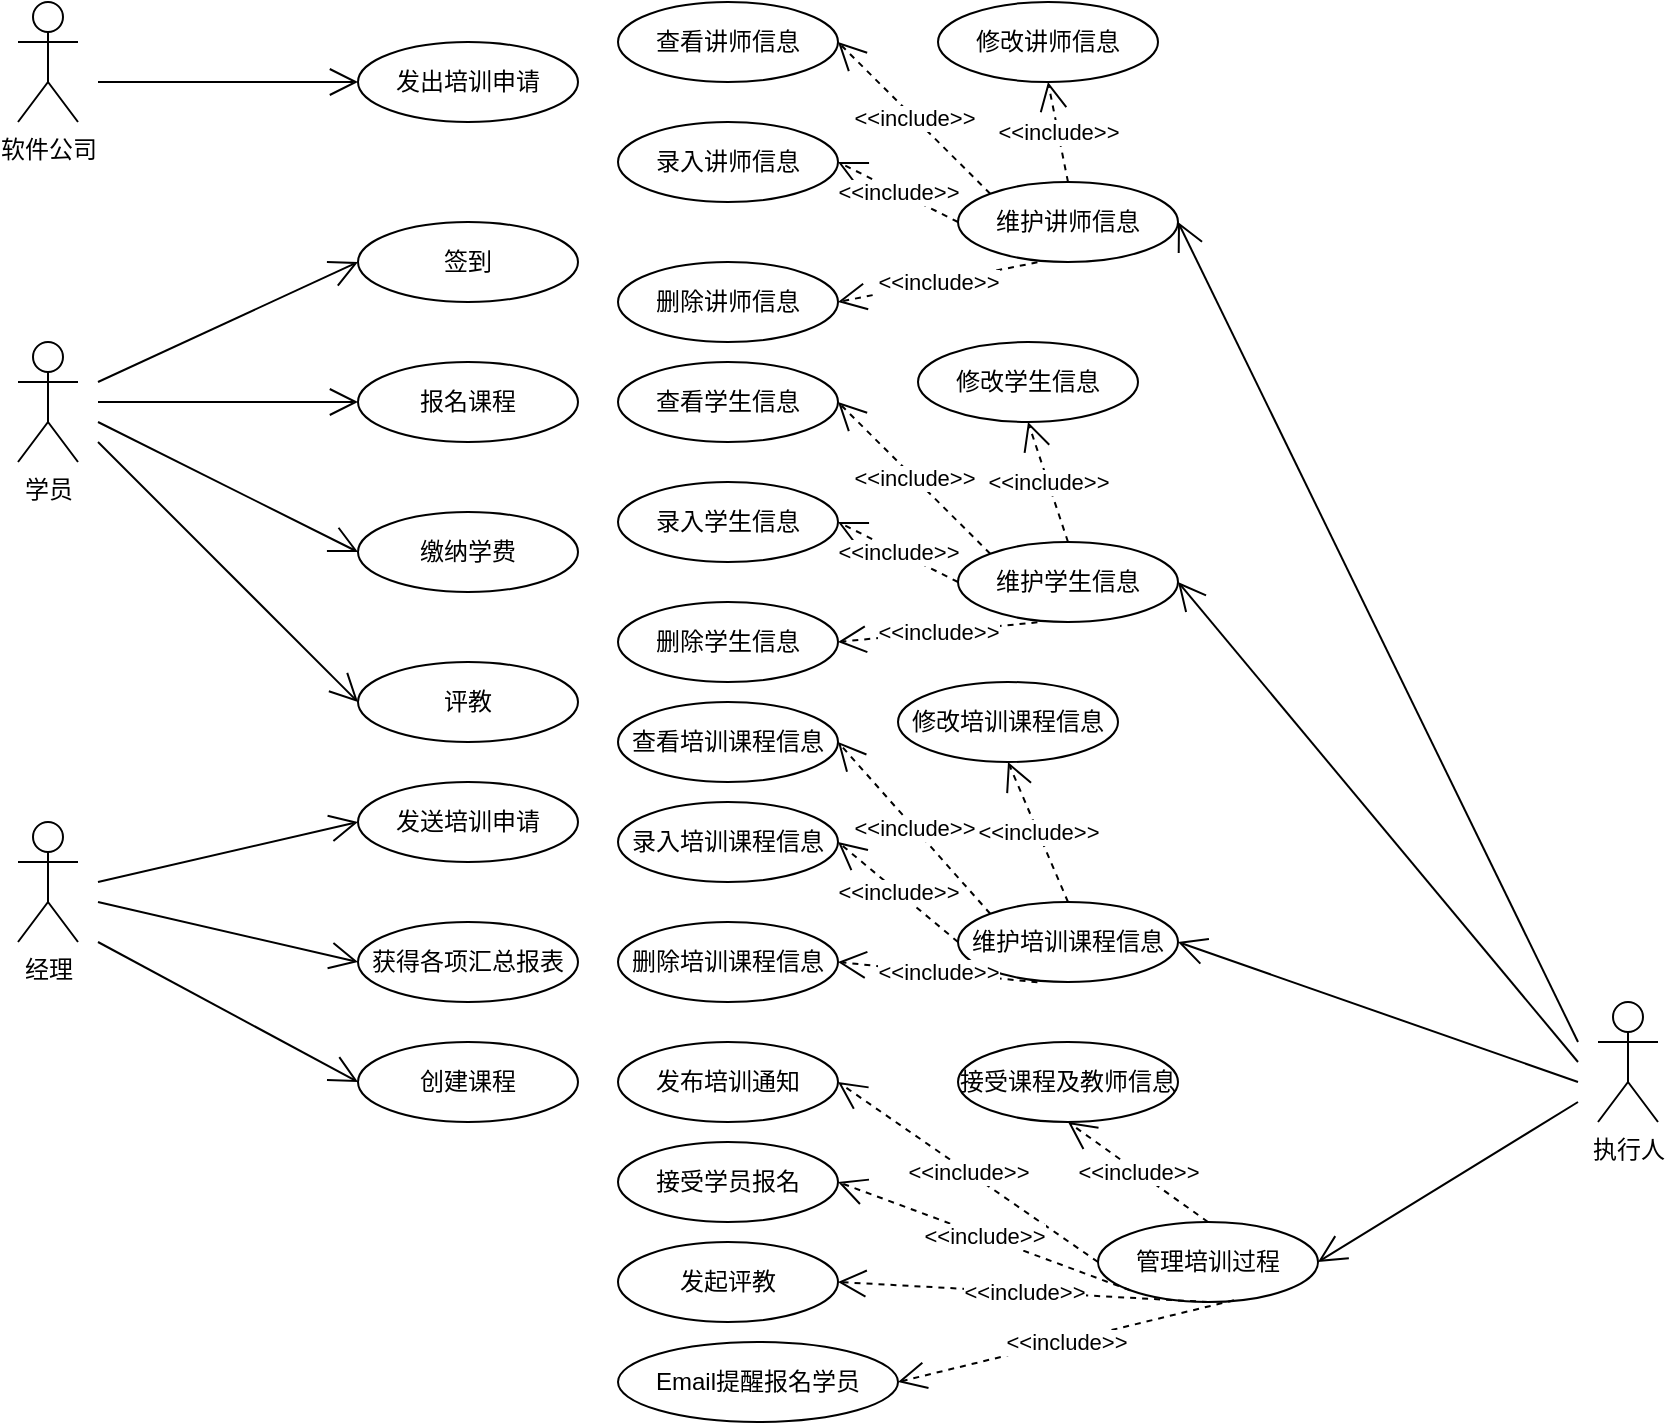 <mxfile version="21.1.2" type="device">
  <diagram name="第 1 页" id="WewvAywsZnRPqZBBMTS6">
    <mxGraphModel dx="1658" dy="1997" grid="1" gridSize="10" guides="1" tooltips="1" connect="1" arrows="1" fold="1" page="1" pageScale="1" pageWidth="827" pageHeight="1169" math="0" shadow="0">
      <root>
        <mxCell id="0" />
        <mxCell id="1" parent="0" />
        <mxCell id="vT3S1yLVx-ziakN3UcTS-1" value="软件公司" style="shape=umlActor;verticalLabelPosition=bottom;verticalAlign=top;html=1;outlineConnect=0;" parent="1" vertex="1">
          <mxGeometry x="220" y="-270" width="30" height="60" as="geometry" />
        </mxCell>
        <mxCell id="vT3S1yLVx-ziakN3UcTS-2" value="执行人" style="shape=umlActor;verticalLabelPosition=bottom;verticalAlign=top;html=1;outlineConnect=0;" parent="1" vertex="1">
          <mxGeometry x="1010" y="230" width="30" height="60" as="geometry" />
        </mxCell>
        <mxCell id="vT3S1yLVx-ziakN3UcTS-3" value="学员" style="shape=umlActor;verticalLabelPosition=bottom;verticalAlign=top;html=1;outlineConnect=0;" parent="1" vertex="1">
          <mxGeometry x="220" y="-100" width="30" height="60" as="geometry" />
        </mxCell>
        <mxCell id="vT3S1yLVx-ziakN3UcTS-7" value="缴纳学费" style="ellipse;whiteSpace=wrap;html=1;" parent="1" vertex="1">
          <mxGeometry x="390" y="-15" width="110" height="40" as="geometry" />
        </mxCell>
        <mxCell id="vT3S1yLVx-ziakN3UcTS-9" value="" style="endArrow=open;endFill=1;endSize=12;html=1;rounded=0;entryX=0;entryY=0.5;entryDx=0;entryDy=0;" parent="1" target="8uaG4eeoJYNlYBy835P_-10" edge="1">
          <mxGeometry width="160" relative="1" as="geometry">
            <mxPoint x="260" y="-50" as="sourcePoint" />
            <mxPoint x="320" y="-70.42" as="targetPoint" />
          </mxGeometry>
        </mxCell>
        <mxCell id="vT3S1yLVx-ziakN3UcTS-13" value="维护讲师信息" style="ellipse;whiteSpace=wrap;html=1;" parent="1" vertex="1">
          <mxGeometry x="690" y="-180" width="110" height="40" as="geometry" />
        </mxCell>
        <mxCell id="vT3S1yLVx-ziakN3UcTS-14" value="" style="endArrow=open;endFill=1;endSize=12;html=1;rounded=0;entryX=1;entryY=0.5;entryDx=0;entryDy=0;" parent="1" target="vT3S1yLVx-ziakN3UcTS-13" edge="1">
          <mxGeometry width="160" relative="1" as="geometry">
            <mxPoint x="1000" y="250" as="sourcePoint" />
            <mxPoint x="790" y="240" as="targetPoint" />
          </mxGeometry>
        </mxCell>
        <mxCell id="vT3S1yLVx-ziakN3UcTS-16" value="" style="endArrow=open;endFill=1;endSize=12;html=1;rounded=0;entryX=1;entryY=0.5;entryDx=0;entryDy=0;" parent="1" target="vT3S1yLVx-ziakN3UcTS-27" edge="1">
          <mxGeometry width="160" relative="1" as="geometry">
            <mxPoint x="1000" y="260" as="sourcePoint" />
            <mxPoint x="850" y="260" as="targetPoint" />
          </mxGeometry>
        </mxCell>
        <mxCell id="vT3S1yLVx-ziakN3UcTS-18" value="" style="endArrow=open;endFill=1;endSize=12;html=1;rounded=0;entryX=1;entryY=0.5;entryDx=0;entryDy=0;" parent="1" target="8uaG4eeoJYNlYBy835P_-1" edge="1">
          <mxGeometry width="160" relative="1" as="geometry">
            <mxPoint x="1000" y="270" as="sourcePoint" />
            <mxPoint x="850" y="590" as="targetPoint" />
          </mxGeometry>
        </mxCell>
        <mxCell id="vT3S1yLVx-ziakN3UcTS-19" value="&amp;lt;&amp;lt;include&amp;gt;&amp;gt;" style="endArrow=open;endSize=12;dashed=1;html=1;rounded=0;exitX=0;exitY=0.5;exitDx=0;exitDy=0;entryX=1;entryY=0.5;entryDx=0;entryDy=0;" parent="1" source="vT3S1yLVx-ziakN3UcTS-13" target="vT3S1yLVx-ziakN3UcTS-20" edge="1">
          <mxGeometry width="160" relative="1" as="geometry">
            <mxPoint x="450" y="-100" as="sourcePoint" />
            <mxPoint x="560" y="-160" as="targetPoint" />
          </mxGeometry>
        </mxCell>
        <mxCell id="vT3S1yLVx-ziakN3UcTS-20" value="录入讲师信息" style="ellipse;whiteSpace=wrap;html=1;" parent="1" vertex="1">
          <mxGeometry x="520" y="-210" width="110" height="40" as="geometry" />
        </mxCell>
        <mxCell id="vT3S1yLVx-ziakN3UcTS-21" value="&amp;lt;&amp;lt;include&amp;gt;&amp;gt;" style="endArrow=open;endSize=12;dashed=1;html=1;rounded=0;exitX=0.361;exitY=1.004;exitDx=0;exitDy=0;exitPerimeter=0;entryX=1;entryY=0.5;entryDx=0;entryDy=0;" parent="1" source="vT3S1yLVx-ziakN3UcTS-13" target="vT3S1yLVx-ziakN3UcTS-22" edge="1">
          <mxGeometry width="160" relative="1" as="geometry">
            <mxPoint x="750" y="-90" as="sourcePoint" />
            <mxPoint x="620" y="-90" as="targetPoint" />
          </mxGeometry>
        </mxCell>
        <mxCell id="vT3S1yLVx-ziakN3UcTS-22" value="删除讲师信息" style="ellipse;whiteSpace=wrap;html=1;" parent="1" vertex="1">
          <mxGeometry x="520" y="-140" width="110" height="40" as="geometry" />
        </mxCell>
        <mxCell id="vT3S1yLVx-ziakN3UcTS-23" value="&amp;lt;&amp;lt;include&amp;gt;&amp;gt;" style="endArrow=open;endSize=12;dashed=1;html=1;rounded=0;entryX=1;entryY=0.5;entryDx=0;entryDy=0;exitX=0;exitY=0;exitDx=0;exitDy=0;" parent="1" source="vT3S1yLVx-ziakN3UcTS-13" target="vT3S1yLVx-ziakN3UcTS-24" edge="1">
          <mxGeometry width="160" relative="1" as="geometry">
            <mxPoint x="710" y="-180" as="sourcePoint" />
            <mxPoint x="680" y="-250" as="targetPoint" />
          </mxGeometry>
        </mxCell>
        <mxCell id="vT3S1yLVx-ziakN3UcTS-24" value="查看讲师信息" style="ellipse;whiteSpace=wrap;html=1;" parent="1" vertex="1">
          <mxGeometry x="520" y="-270" width="110" height="40" as="geometry" />
        </mxCell>
        <mxCell id="vT3S1yLVx-ziakN3UcTS-25" value="&amp;lt;&amp;lt;include&amp;gt;&amp;gt;" style="endArrow=open;endSize=12;dashed=1;html=1;rounded=0;exitX=0.5;exitY=0;exitDx=0;exitDy=0;entryX=0.5;entryY=1;entryDx=0;entryDy=0;" parent="1" source="vT3S1yLVx-ziakN3UcTS-13" target="vT3S1yLVx-ziakN3UcTS-26" edge="1">
          <mxGeometry width="160" relative="1" as="geometry">
            <mxPoint x="920" y="-320" as="sourcePoint" />
            <mxPoint x="790" y="-320" as="targetPoint" />
          </mxGeometry>
        </mxCell>
        <mxCell id="vT3S1yLVx-ziakN3UcTS-26" value="修改讲师信息" style="ellipse;whiteSpace=wrap;html=1;" parent="1" vertex="1">
          <mxGeometry x="680" y="-270" width="110" height="40" as="geometry" />
        </mxCell>
        <mxCell id="vT3S1yLVx-ziakN3UcTS-27" value="维护学生信息" style="ellipse;whiteSpace=wrap;html=1;" parent="1" vertex="1">
          <mxGeometry x="690" width="110" height="40" as="geometry" />
        </mxCell>
        <mxCell id="vT3S1yLVx-ziakN3UcTS-28" value="&amp;lt;&amp;lt;include&amp;gt;&amp;gt;" style="endArrow=open;endSize=12;dashed=1;html=1;rounded=0;exitX=0;exitY=0.5;exitDx=0;exitDy=0;entryX=1;entryY=0.5;entryDx=0;entryDy=0;" parent="1" source="vT3S1yLVx-ziakN3UcTS-27" target="vT3S1yLVx-ziakN3UcTS-29" edge="1">
          <mxGeometry width="160" relative="1" as="geometry">
            <mxPoint x="450" y="80" as="sourcePoint" />
            <mxPoint x="560" y="20" as="targetPoint" />
          </mxGeometry>
        </mxCell>
        <mxCell id="vT3S1yLVx-ziakN3UcTS-29" value="录入学生信息" style="ellipse;whiteSpace=wrap;html=1;" parent="1" vertex="1">
          <mxGeometry x="520" y="-30" width="110" height="40" as="geometry" />
        </mxCell>
        <mxCell id="vT3S1yLVx-ziakN3UcTS-30" value="&amp;lt;&amp;lt;include&amp;gt;&amp;gt;" style="endArrow=open;endSize=12;dashed=1;html=1;rounded=0;exitX=0.361;exitY=1.004;exitDx=0;exitDy=0;exitPerimeter=0;entryX=1;entryY=0.5;entryDx=0;entryDy=0;" parent="1" source="vT3S1yLVx-ziakN3UcTS-27" target="vT3S1yLVx-ziakN3UcTS-31" edge="1">
          <mxGeometry width="160" relative="1" as="geometry">
            <mxPoint x="750" y="90" as="sourcePoint" />
            <mxPoint x="620" y="90" as="targetPoint" />
          </mxGeometry>
        </mxCell>
        <mxCell id="vT3S1yLVx-ziakN3UcTS-31" value="删除学生信息" style="ellipse;whiteSpace=wrap;html=1;" parent="1" vertex="1">
          <mxGeometry x="520" y="30" width="110" height="40" as="geometry" />
        </mxCell>
        <mxCell id="vT3S1yLVx-ziakN3UcTS-32" value="&amp;lt;&amp;lt;include&amp;gt;&amp;gt;" style="endArrow=open;endSize=12;dashed=1;html=1;rounded=0;entryX=1;entryY=0.5;entryDx=0;entryDy=0;exitX=0;exitY=0;exitDx=0;exitDy=0;" parent="1" source="vT3S1yLVx-ziakN3UcTS-27" target="vT3S1yLVx-ziakN3UcTS-33" edge="1">
          <mxGeometry width="160" relative="1" as="geometry">
            <mxPoint x="710" as="sourcePoint" />
            <mxPoint x="680" y="-70" as="targetPoint" />
          </mxGeometry>
        </mxCell>
        <mxCell id="vT3S1yLVx-ziakN3UcTS-33" value="查看学生信息" style="ellipse;whiteSpace=wrap;html=1;" parent="1" vertex="1">
          <mxGeometry x="520" y="-90" width="110" height="40" as="geometry" />
        </mxCell>
        <mxCell id="vT3S1yLVx-ziakN3UcTS-34" value="&amp;lt;&amp;lt;include&amp;gt;&amp;gt;" style="endArrow=open;endSize=12;dashed=1;html=1;rounded=0;exitX=0.5;exitY=0;exitDx=0;exitDy=0;entryX=0.5;entryY=1;entryDx=0;entryDy=0;" parent="1" source="vT3S1yLVx-ziakN3UcTS-27" target="vT3S1yLVx-ziakN3UcTS-35" edge="1">
          <mxGeometry width="160" relative="1" as="geometry">
            <mxPoint x="920" y="-140" as="sourcePoint" />
            <mxPoint x="790" y="-140" as="targetPoint" />
          </mxGeometry>
        </mxCell>
        <mxCell id="vT3S1yLVx-ziakN3UcTS-35" value="修改学生信息" style="ellipse;whiteSpace=wrap;html=1;" parent="1" vertex="1">
          <mxGeometry x="670" y="-100" width="110" height="40" as="geometry" />
        </mxCell>
        <mxCell id="8uaG4eeoJYNlYBy835P_-1" value="维护培训课程信息" style="ellipse;whiteSpace=wrap;html=1;" parent="1" vertex="1">
          <mxGeometry x="690" y="180" width="110" height="40" as="geometry" />
        </mxCell>
        <mxCell id="8uaG4eeoJYNlYBy835P_-2" value="&amp;lt;&amp;lt;include&amp;gt;&amp;gt;" style="endArrow=open;endSize=12;dashed=1;html=1;rounded=0;exitX=0;exitY=0.5;exitDx=0;exitDy=0;entryX=1;entryY=0.5;entryDx=0;entryDy=0;" parent="1" source="8uaG4eeoJYNlYBy835P_-1" target="8uaG4eeoJYNlYBy835P_-3" edge="1">
          <mxGeometry width="160" relative="1" as="geometry">
            <mxPoint x="420" y="260" as="sourcePoint" />
            <mxPoint x="530" y="200" as="targetPoint" />
          </mxGeometry>
        </mxCell>
        <mxCell id="8uaG4eeoJYNlYBy835P_-3" value="录入培训课程信息" style="ellipse;whiteSpace=wrap;html=1;" parent="1" vertex="1">
          <mxGeometry x="520" y="130" width="110" height="40" as="geometry" />
        </mxCell>
        <mxCell id="8uaG4eeoJYNlYBy835P_-4" value="&amp;lt;&amp;lt;include&amp;gt;&amp;gt;" style="endArrow=open;endSize=12;dashed=1;html=1;rounded=0;exitX=0.361;exitY=1.004;exitDx=0;exitDy=0;exitPerimeter=0;entryX=1;entryY=0.5;entryDx=0;entryDy=0;" parent="1" source="8uaG4eeoJYNlYBy835P_-1" target="8uaG4eeoJYNlYBy835P_-5" edge="1">
          <mxGeometry width="160" relative="1" as="geometry">
            <mxPoint x="720" y="270" as="sourcePoint" />
            <mxPoint x="590" y="270" as="targetPoint" />
          </mxGeometry>
        </mxCell>
        <mxCell id="8uaG4eeoJYNlYBy835P_-5" value="删除培训课程信息" style="ellipse;whiteSpace=wrap;html=1;" parent="1" vertex="1">
          <mxGeometry x="520" y="190" width="110" height="40" as="geometry" />
        </mxCell>
        <mxCell id="8uaG4eeoJYNlYBy835P_-6" value="&amp;lt;&amp;lt;include&amp;gt;&amp;gt;" style="endArrow=open;endSize=12;dashed=1;html=1;rounded=0;entryX=1;entryY=0.5;entryDx=0;entryDy=0;exitX=0;exitY=0;exitDx=0;exitDy=0;" parent="1" source="8uaG4eeoJYNlYBy835P_-1" target="8uaG4eeoJYNlYBy835P_-7" edge="1">
          <mxGeometry width="160" relative="1" as="geometry">
            <mxPoint x="680" y="180" as="sourcePoint" />
            <mxPoint x="650" y="110" as="targetPoint" />
          </mxGeometry>
        </mxCell>
        <mxCell id="8uaG4eeoJYNlYBy835P_-7" value="查看培训课程信息" style="ellipse;whiteSpace=wrap;html=1;" parent="1" vertex="1">
          <mxGeometry x="520" y="80" width="110" height="40" as="geometry" />
        </mxCell>
        <mxCell id="8uaG4eeoJYNlYBy835P_-8" value="&amp;lt;&amp;lt;include&amp;gt;&amp;gt;" style="endArrow=open;endSize=12;dashed=1;html=1;rounded=0;exitX=0.5;exitY=0;exitDx=0;exitDy=0;entryX=0.5;entryY=1;entryDx=0;entryDy=0;" parent="1" source="8uaG4eeoJYNlYBy835P_-1" target="8uaG4eeoJYNlYBy835P_-9" edge="1">
          <mxGeometry width="160" relative="1" as="geometry">
            <mxPoint x="890" y="40" as="sourcePoint" />
            <mxPoint x="760" y="40" as="targetPoint" />
          </mxGeometry>
        </mxCell>
        <mxCell id="8uaG4eeoJYNlYBy835P_-9" value="修改培训课程信息" style="ellipse;whiteSpace=wrap;html=1;" parent="1" vertex="1">
          <mxGeometry x="660" y="70" width="110" height="40" as="geometry" />
        </mxCell>
        <mxCell id="8uaG4eeoJYNlYBy835P_-10" value="评教" style="ellipse;whiteSpace=wrap;html=1;" parent="1" vertex="1">
          <mxGeometry x="390" y="60" width="110" height="40" as="geometry" />
        </mxCell>
        <mxCell id="8uaG4eeoJYNlYBy835P_-11" value="" style="endArrow=open;endFill=1;endSize=12;html=1;rounded=0;entryX=0;entryY=0.5;entryDx=0;entryDy=0;" parent="1" target="vT3S1yLVx-ziakN3UcTS-7" edge="1">
          <mxGeometry width="160" relative="1" as="geometry">
            <mxPoint x="260" y="-60" as="sourcePoint" />
            <mxPoint x="320" y="-180.0" as="targetPoint" />
          </mxGeometry>
        </mxCell>
        <mxCell id="8uaG4eeoJYNlYBy835P_-14" value="报名课程" style="ellipse;whiteSpace=wrap;html=1;" parent="1" vertex="1">
          <mxGeometry x="390" y="-90" width="110" height="40" as="geometry" />
        </mxCell>
        <mxCell id="8uaG4eeoJYNlYBy835P_-15" value="" style="endArrow=open;endFill=1;endSize=12;html=1;rounded=0;entryX=0;entryY=0.5;entryDx=0;entryDy=0;" parent="1" target="8uaG4eeoJYNlYBy835P_-14" edge="1">
          <mxGeometry width="160" relative="1" as="geometry">
            <mxPoint x="260" y="-70" as="sourcePoint" />
            <mxPoint x="330" y="-170.0" as="targetPoint" />
          </mxGeometry>
        </mxCell>
        <mxCell id="8uaG4eeoJYNlYBy835P_-19" value="发出培训申请" style="ellipse;whiteSpace=wrap;html=1;" parent="1" vertex="1">
          <mxGeometry x="390" y="-250" width="110" height="40" as="geometry" />
        </mxCell>
        <mxCell id="8uaG4eeoJYNlYBy835P_-20" value="" style="endArrow=open;endFill=1;endSize=12;html=1;rounded=0;entryX=0;entryY=0.5;entryDx=0;entryDy=0;" parent="1" target="8uaG4eeoJYNlYBy835P_-19" edge="1">
          <mxGeometry width="160" relative="1" as="geometry">
            <mxPoint x="260" y="-230" as="sourcePoint" />
            <mxPoint x="350" y="-220.0" as="targetPoint" />
          </mxGeometry>
        </mxCell>
        <mxCell id="8uaG4eeoJYNlYBy835P_-23" value="签到" style="ellipse;whiteSpace=wrap;html=1;" parent="1" vertex="1">
          <mxGeometry x="390" y="-160" width="110" height="40" as="geometry" />
        </mxCell>
        <mxCell id="8uaG4eeoJYNlYBy835P_-24" value="" style="endArrow=open;endFill=1;endSize=12;html=1;rounded=0;entryX=0;entryY=0.5;entryDx=0;entryDy=0;" parent="1" target="8uaG4eeoJYNlYBy835P_-23" edge="1">
          <mxGeometry width="160" relative="1" as="geometry">
            <mxPoint x="260" y="-80" as="sourcePoint" />
            <mxPoint x="330" y="-180.0" as="targetPoint" />
          </mxGeometry>
        </mxCell>
        <mxCell id="8uaG4eeoJYNlYBy835P_-26" value="管理培训过程" style="ellipse;whiteSpace=wrap;html=1;" parent="1" vertex="1">
          <mxGeometry x="760" y="340" width="110" height="40" as="geometry" />
        </mxCell>
        <mxCell id="8uaG4eeoJYNlYBy835P_-27" value="" style="endArrow=open;endFill=1;endSize=12;html=1;rounded=0;entryX=1;entryY=0.5;entryDx=0;entryDy=0;" parent="1" target="8uaG4eeoJYNlYBy835P_-26" edge="1">
          <mxGeometry width="160" relative="1" as="geometry">
            <mxPoint x="1000" y="280" as="sourcePoint" />
            <mxPoint x="620" y="340.0" as="targetPoint" />
          </mxGeometry>
        </mxCell>
        <mxCell id="8uaG4eeoJYNlYBy835P_-28" value="发起评教" style="ellipse;whiteSpace=wrap;html=1;" parent="1" vertex="1">
          <mxGeometry x="520" y="350" width="110" height="40" as="geometry" />
        </mxCell>
        <mxCell id="8uaG4eeoJYNlYBy835P_-30" value="&amp;lt;&amp;lt;include&amp;gt;&amp;gt;" style="endArrow=open;endSize=12;dashed=1;html=1;rounded=0;exitX=0.5;exitY=1;exitDx=0;exitDy=0;entryX=1;entryY=0.5;entryDx=0;entryDy=0;" parent="1" source="8uaG4eeoJYNlYBy835P_-26" target="8uaG4eeoJYNlYBy835P_-28" edge="1">
          <mxGeometry width="160" relative="1" as="geometry">
            <mxPoint x="760" y="410" as="sourcePoint" />
            <mxPoint x="660" y="420" as="targetPoint" />
          </mxGeometry>
        </mxCell>
        <mxCell id="8uaG4eeoJYNlYBy835P_-31" value="发布培训通知" style="ellipse;whiteSpace=wrap;html=1;" parent="1" vertex="1">
          <mxGeometry x="520" y="250" width="110" height="40" as="geometry" />
        </mxCell>
        <mxCell id="8uaG4eeoJYNlYBy835P_-32" value="&amp;lt;&amp;lt;include&amp;gt;&amp;gt;" style="endArrow=open;endSize=12;dashed=1;html=1;rounded=0;exitX=0;exitY=0.5;exitDx=0;exitDy=0;entryX=1;entryY=0.5;entryDx=0;entryDy=0;" parent="1" source="8uaG4eeoJYNlYBy835P_-26" target="8uaG4eeoJYNlYBy835P_-31" edge="1">
          <mxGeometry width="160" relative="1" as="geometry">
            <mxPoint x="662.5" y="310" as="sourcePoint" />
            <mxPoint x="587.5" y="380" as="targetPoint" />
          </mxGeometry>
        </mxCell>
        <mxCell id="8uaG4eeoJYNlYBy835P_-33" value="接受学员报名" style="ellipse;whiteSpace=wrap;html=1;" parent="1" vertex="1">
          <mxGeometry x="520" y="300" width="110" height="40" as="geometry" />
        </mxCell>
        <mxCell id="8uaG4eeoJYNlYBy835P_-34" value="&amp;lt;&amp;lt;include&amp;gt;&amp;gt;" style="endArrow=open;endSize=12;dashed=1;html=1;rounded=0;exitX=0;exitY=1;exitDx=0;exitDy=0;entryX=1;entryY=0.5;entryDx=0;entryDy=0;" parent="1" source="8uaG4eeoJYNlYBy835P_-26" target="8uaG4eeoJYNlYBy835P_-33" edge="1">
          <mxGeometry width="160" relative="1" as="geometry">
            <mxPoint x="652.5" y="310" as="sourcePoint" />
            <mxPoint x="577.5" y="380" as="targetPoint" />
          </mxGeometry>
        </mxCell>
        <mxCell id="8uaG4eeoJYNlYBy835P_-40" value="经理" style="shape=umlActor;verticalLabelPosition=bottom;verticalAlign=top;html=1;outlineConnect=0;" parent="1" vertex="1">
          <mxGeometry x="220" y="140" width="30" height="60" as="geometry" />
        </mxCell>
        <mxCell id="8uaG4eeoJYNlYBy835P_-44" value="" style="endArrow=open;endFill=1;endSize=12;html=1;rounded=0;entryX=0;entryY=0.5;entryDx=0;entryDy=0;" parent="1" target="8uaG4eeoJYNlYBy835P_-45" edge="1">
          <mxGeometry width="160" relative="1" as="geometry">
            <mxPoint x="260" y="170" as="sourcePoint" />
            <mxPoint x="380" y="140" as="targetPoint" />
          </mxGeometry>
        </mxCell>
        <mxCell id="8uaG4eeoJYNlYBy835P_-45" value="发送培训申请" style="ellipse;whiteSpace=wrap;html=1;" parent="1" vertex="1">
          <mxGeometry x="390" y="120" width="110" height="40" as="geometry" />
        </mxCell>
        <mxCell id="8uaG4eeoJYNlYBy835P_-48" value="" style="endArrow=open;endFill=1;endSize=12;html=1;rounded=0;entryX=0;entryY=0.5;entryDx=0;entryDy=0;" parent="1" target="8uaG4eeoJYNlYBy835P_-49" edge="1">
          <mxGeometry width="160" relative="1" as="geometry">
            <mxPoint x="260" y="180" as="sourcePoint" />
            <mxPoint x="380" y="280" as="targetPoint" />
          </mxGeometry>
        </mxCell>
        <mxCell id="8uaG4eeoJYNlYBy835P_-49" value="获得各项汇总报表" style="ellipse;whiteSpace=wrap;html=1;" parent="1" vertex="1">
          <mxGeometry x="390" y="190" width="110" height="40" as="geometry" />
        </mxCell>
        <mxCell id="ez2fWHOkbYlQM70FVVQr-1" value="" style="endArrow=open;endFill=1;endSize=12;html=1;rounded=0;entryX=0;entryY=0.5;entryDx=0;entryDy=0;" parent="1" target="ez2fWHOkbYlQM70FVVQr-2" edge="1">
          <mxGeometry width="160" relative="1" as="geometry">
            <mxPoint x="260" y="200" as="sourcePoint" />
            <mxPoint x="390" y="330" as="targetPoint" />
          </mxGeometry>
        </mxCell>
        <mxCell id="ez2fWHOkbYlQM70FVVQr-2" value="创建课程" style="ellipse;whiteSpace=wrap;html=1;" parent="1" vertex="1">
          <mxGeometry x="390" y="250" width="110" height="40" as="geometry" />
        </mxCell>
        <mxCell id="ez2fWHOkbYlQM70FVVQr-3" value="&amp;lt;&amp;lt;include&amp;gt;&amp;gt;" style="endArrow=open;endSize=12;dashed=1;html=1;rounded=0;exitX=0.5;exitY=0;exitDx=0;exitDy=0;entryX=0.5;entryY=1;entryDx=0;entryDy=0;" parent="1" source="8uaG4eeoJYNlYBy835P_-26" target="ez2fWHOkbYlQM70FVVQr-4" edge="1">
          <mxGeometry width="160" relative="1" as="geometry">
            <mxPoint x="760" y="410" as="sourcePoint" />
            <mxPoint x="760" y="330" as="targetPoint" />
          </mxGeometry>
        </mxCell>
        <mxCell id="ez2fWHOkbYlQM70FVVQr-4" value="接受课程及教师信息" style="ellipse;whiteSpace=wrap;html=1;" parent="1" vertex="1">
          <mxGeometry x="690" y="250" width="110" height="40" as="geometry" />
        </mxCell>
        <mxCell id="g8dQ7VaN_6-_q4ciLuHl-2" value="&lt;span style=&quot;border-color: var(--border-color); text-align: left;&quot; lang=&quot;EN-US&quot;&gt;Email&lt;/span&gt;&lt;span style=&quot;border-color: var(--border-color); text-align: left;&quot;&gt;提醒报名学员&lt;/span&gt;" style="ellipse;whiteSpace=wrap;html=1;" parent="1" vertex="1">
          <mxGeometry x="520" y="400" width="140" height="40" as="geometry" />
        </mxCell>
        <mxCell id="g8dQ7VaN_6-_q4ciLuHl-3" value="&amp;lt;&amp;lt;include&amp;gt;&amp;gt;" style="endArrow=open;endSize=12;dashed=1;html=1;rounded=0;exitX=0.618;exitY=0.978;exitDx=0;exitDy=0;entryX=1;entryY=0.5;entryDx=0;entryDy=0;exitPerimeter=0;" parent="1" source="8uaG4eeoJYNlYBy835P_-26" target="g8dQ7VaN_6-_q4ciLuHl-2" edge="1">
          <mxGeometry width="160" relative="1" as="geometry">
            <mxPoint x="915" y="470" as="sourcePoint" />
            <mxPoint x="760" y="510" as="targetPoint" />
          </mxGeometry>
        </mxCell>
      </root>
    </mxGraphModel>
  </diagram>
</mxfile>

